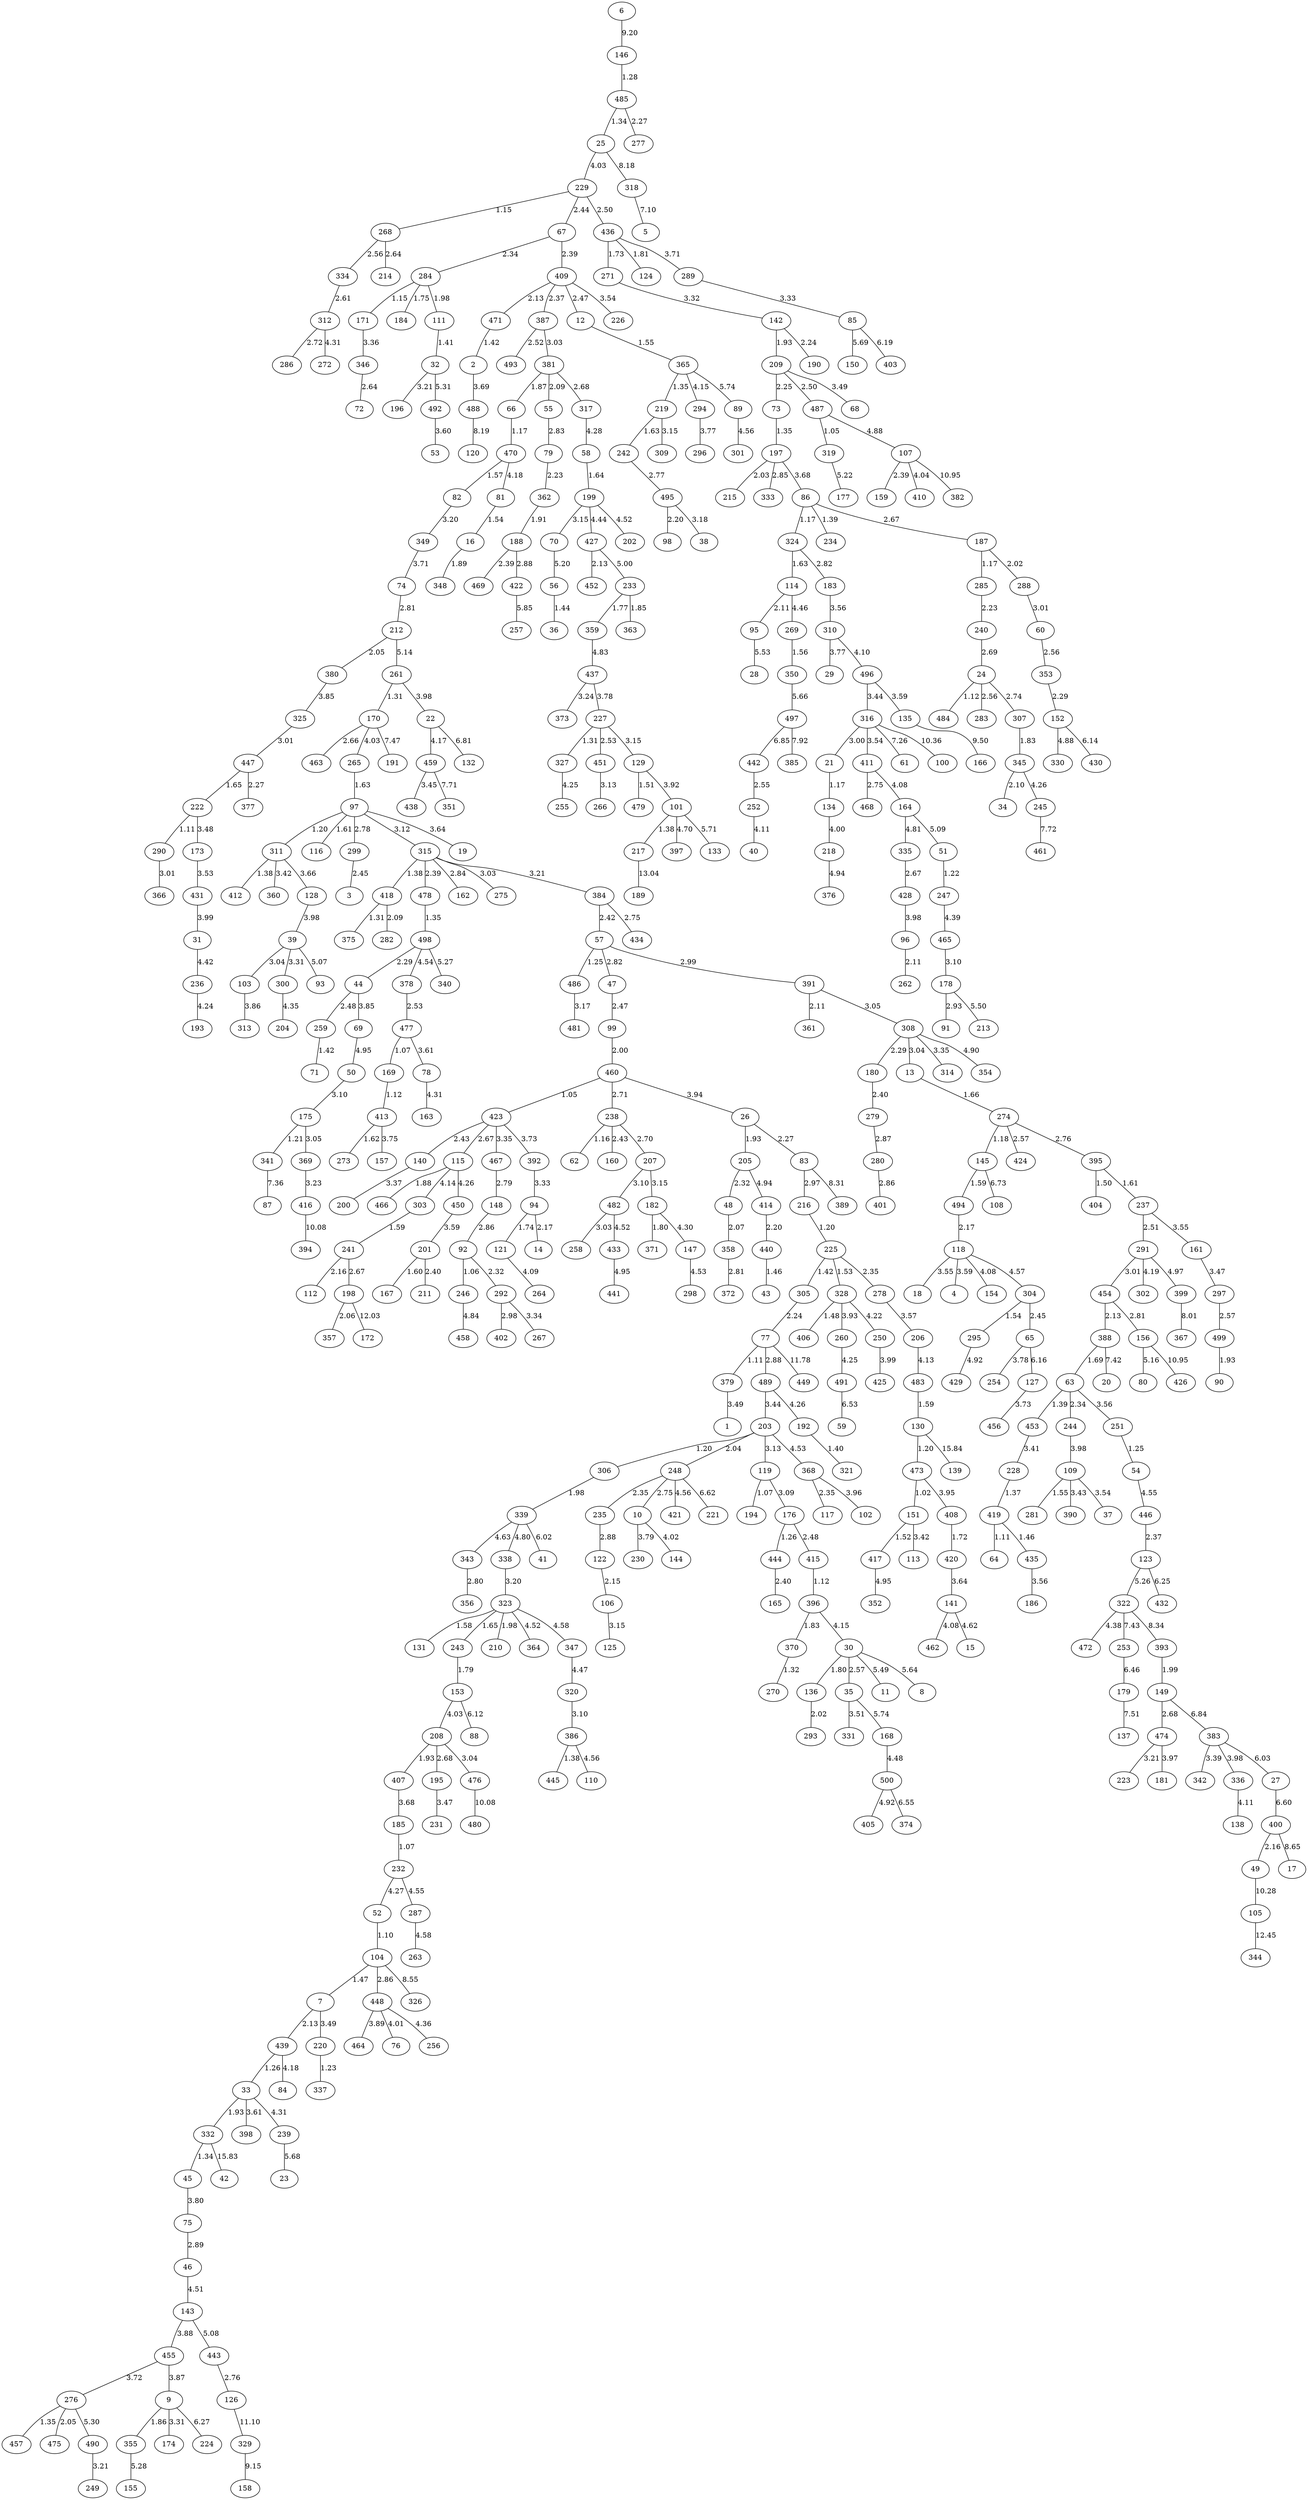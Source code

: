 graph {
6--146[label=9.20]
146--485[label=1.28]
485--25[label=1.34]
485--277[label=2.27]
25--229[label=4.03]
229--268[label=1.15]
229--67[label=2.44]
67--284[label=2.34]
284--171[label=1.15]
284--184[label=1.75]
284--111[label=1.98]
111--32[label=1.41]
67--409[label=2.39]
409--471[label=2.13]
471--2[label=1.42]
409--387[label=2.37]
409--12[label=2.47]
12--365[label=1.55]
365--219[label=1.35]
219--242[label=1.63]
229--436[label=2.50]
436--271[label=1.73]
436--124[label=1.81]
387--493[label=2.52]
268--334[label=2.56]
334--312[label=2.61]
268--214[label=2.64]
312--286[label=2.72]
242--495[label=2.77]
495--98[label=2.20]
387--381[label=3.03]
381--66[label=1.87]
66--470[label=1.17]
470--82[label=1.57]
381--55[label=2.09]
381--317[label=2.68]
55--79[label=2.83]
79--362[label=2.23]
362--188[label=1.91]
188--469[label=2.39]
188--422[label=2.88]
219--309[label=3.15]
495--38[label=3.18]
82--349[label=3.20]
32--196[label=3.21]
271--142[label=3.32]
142--209[label=1.93]
142--190[label=2.24]
209--73[label=2.25]
73--197[label=1.35]
197--215[label=2.03]
209--487[label=2.50]
487--319[label=1.05]
197--333[label=2.85]
171--346[label=3.36]
346--72[label=2.64]
209--68[label=3.49]
409--226[label=3.54]
197--86[label=3.68]
86--324[label=1.17]
86--234[label=1.39]
324--114[label=1.63]
114--95[label=2.11]
86--187[label=2.67]
187--285[label=1.17]
187--288[label=2.02]
285--240[label=2.23]
240--24[label=2.69]
24--484[label=1.12]
24--283[label=2.56]
24--307[label=2.74]
307--345[label=1.83]
345--34[label=2.10]
324--183[label=2.82]
288--60[label=3.01]
60--353[label=2.56]
353--152[label=2.29]
183--310[label=3.56]
2--488[label=3.69]
436--289[label=3.71]
289--85[label=3.33]
349--74[label=3.71]
74--212[label=2.81]
212--380[label=2.05]
310--29[label=3.77]
380--325[label=3.85]
325--447[label=3.01]
447--222[label=1.65]
222--290[label=1.11]
447--377[label=2.27]
290--366[label=3.01]
222--173[label=3.48]
173--431[label=3.53]
431--31[label=3.99]
310--496[label=4.10]
496--316[label=3.44]
316--21[label=3.00]
21--134[label=1.17]
316--411[label=3.54]
411--468[label=2.75]
496--135[label=3.59]
134--218[label=4.00]
411--164[label=4.08]
365--294[label=4.15]
294--296[label=3.77]
470--81[label=4.18]
81--16[label=1.54]
16--348[label=1.89]
345--245[label=4.26]
317--58[label=4.28]
58--199[label=1.64]
199--70[label=3.15]
312--272[label=4.31]
31--236[label=4.42]
236--193[label=4.24]
199--427[label=4.44]
427--452[label=2.13]
114--269[label=4.46]
269--350[label=1.56]
199--202[label=4.52]
164--335[label=4.81]
335--428[label=2.67]
428--96[label=3.98]
96--262[label=2.11]
152--330[label=4.88]
487--107[label=4.88]
107--159[label=2.39]
107--410[label=4.04]
218--376[label=4.94]
427--233[label=5.00]
233--359[label=1.77]
233--363[label=1.85]
359--437[label=4.83]
437--373[label=3.24]
437--227[label=3.78]
227--327[label=1.31]
227--451[label=2.53]
451--266[label=3.13]
227--129[label=3.15]
129--479[label=1.51]
129--101[label=3.92]
101--217[label=1.38]
327--255[label=4.25]
101--397[label=4.70]
164--51[label=5.09]
51--247[label=1.22]
247--465[label=4.39]
465--178[label=3.10]
178--91[label=2.93]
212--261[label=5.14]
261--170[label=1.31]
170--463[label=2.66]
261--22[label=3.98]
170--265[label=4.03]
265--97[label=1.63]
97--311[label=1.20]
311--412[label=1.38]
97--116[label=1.61]
97--299[label=2.78]
299--3[label=2.45]
97--315[label=3.12]
315--418[label=1.38]
418--375[label=1.31]
418--282[label=2.09]
315--478[label=2.39]
478--498[label=1.35]
498--44[label=2.29]
44--259[label=2.48]
259--71[label=1.42]
315--162[label=2.84]
315--275[label=3.03]
315--384[label=3.21]
384--57[label=2.42]
57--486[label=1.25]
384--434[label=2.75]
57--47[label=2.82]
47--99[label=2.47]
99--460[label=2.00]
460--423[label=1.05]
423--140[label=2.43]
423--115[label=2.67]
115--466[label=1.88]
460--238[label=2.71]
238--62[label=1.16]
238--160[label=2.43]
238--207[label=2.70]
57--391[label=2.99]
391--361[label=2.11]
391--308[label=3.05]
308--180[label=2.29]
180--279[label=2.40]
279--280[label=2.87]
280--401[label=2.86]
308--13[label=3.04]
13--274[label=1.66]
274--145[label=1.18]
145--494[label=1.59]
494--118[label=2.17]
274--424[label=2.57]
274--395[label=2.76]
395--404[label=1.50]
395--237[label=1.61]
237--291[label=2.51]
291--454[label=3.01]
454--388[label=2.13]
388--63[label=1.69]
63--453[label=1.39]
63--244[label=2.34]
454--156[label=2.81]
207--482[label=3.10]
482--258[label=3.03]
207--182[label=3.15]
182--371[label=1.80]
486--481[label=3.17]
423--467[label=3.35]
467--148[label=2.79]
148--92[label=2.86]
92--246[label=1.06]
92--292[label=2.32]
292--402[label=2.98]
292--267[label=3.34]
308--314[label=3.35]
140--200[label=3.37]
453--228[label=3.41]
228--419[label=1.37]
419--64[label=1.11]
419--435[label=1.46]
311--360[label=3.42]
237--161[label=3.55]
161--297[label=3.47]
297--499[label=2.57]
499--90[label=1.93]
118--18[label=3.55]
63--251[label=3.56]
251--54[label=1.25]
435--186[label=3.56]
118--4[label=3.59]
97--19[label=3.64]
311--128[label=3.66]
423--392[label=3.73]
392--94[label=3.33]
94--121[label=1.74]
94--14[label=2.17]
44--69[label=3.85]
460--26[label=3.94]
26--205[label=1.93]
26--83[label=2.27]
205--48[label=2.32]
48--358[label=2.07]
358--372[label=2.81]
83--216[label=2.97]
216--225[label=1.20]
225--305[label=1.42]
225--328[label=1.53]
328--406[label=1.48]
305--77[label=2.24]
77--379[label=1.11]
225--278[label=2.35]
77--489[label=2.88]
489--203[label=3.44]
203--306[label=1.20]
306--339[label=1.98]
203--248[label=2.04]
248--235[label=2.35]
248--10[label=2.75]
235--122[label=2.88]
122--106[label=2.15]
203--119[label=3.13]
119--194[label=1.07]
119--176[label=3.09]
176--444[label=1.26]
444--165[label=2.40]
176--415[label=2.48]
415--396[label=1.12]
396--370[label=1.83]
370--270[label=1.32]
106--125[label=3.15]
379--1[label=3.49]
278--206[label=3.57]
10--230[label=3.79]
328--260[label=3.93]
128--39[label=3.98]
39--103[label=3.04]
39--300[label=3.31]
103--313[label=3.86]
244--109[label=3.98]
109--281[label=1.55]
109--390[label=3.43]
109--37[label=3.54]
10--144[label=4.02]
118--154[label=4.08]
121--264[label=4.09]
206--483[label=4.13]
483--130[label=1.59]
130--473[label=1.20]
473--151[label=1.02]
151--417[label=1.52]
151--113[label=3.42]
473--408[label=3.95]
408--420[label=1.72]
420--141[label=3.64]
141--462[label=4.08]
115--303[label=4.14]
303--241[label=1.59]
241--112[label=2.16]
241--198[label=2.67]
198--357[label=2.06]
396--30[label=4.15]
30--136[label=1.80]
136--293[label=2.02]
30--35[label=2.57]
35--331[label=3.51]
22--459[label=4.17]
459--438[label=3.45]
291--302[label=4.19]
328--250[label=4.22]
250--425[label=3.99]
260--491[label=4.25]
489--192[label=4.26]
192--321[label=1.40]
115--450[label=4.26]
450--201[label=3.59]
201--167[label=1.60]
201--211[label=2.40]
182--147[label=4.30]
300--204[label=4.35]
482--433[label=4.52]
203--368[label=4.53]
368--117[label=2.35]
368--102[label=3.96]
147--298[label=4.53]
498--378[label=4.54]
378--477[label=2.53]
477--169[label=1.07]
169--413[label=1.12]
413--273[label=1.62]
477--78[label=3.61]
413--157[label=3.75]
78--163[label=4.31]
54--446[label=4.55]
446--123[label=2.37]
248--421[label=4.56]
118--304[label=4.57]
304--295[label=1.54]
304--65[label=2.45]
65--254[label=3.78]
141--15[label=4.62]
339--343[label=4.63]
343--356[label=2.80]
339--338[label=4.80]
338--323[label=3.20]
323--131[label=1.58]
323--243[label=1.65]
243--153[label=1.79]
323--210[label=1.98]
153--208[label=4.03]
208--407[label=1.93]
208--195[label=2.68]
208--476[label=3.04]
195--231[label=3.47]
407--185[label=3.68]
185--232[label=1.07]
232--52[label=4.27]
52--104[label=1.10]
104--7[label=1.47]
7--439[label=2.13]
439--33[label=1.26]
33--332[label=1.93]
332--45[label=1.34]
104--448[label=2.86]
7--220[label=3.49]
220--337[label=1.23]
33--398[label=3.61]
45--75[label=3.80]
75--46[label=2.89]
448--464[label=3.89]
448--76[label=4.01]
439--84[label=4.18]
33--239[label=4.31]
448--256[label=4.36]
46--143[label=4.51]
143--455[label=3.88]
455--276[label=3.72]
276--457[label=1.35]
276--475[label=2.05]
455--9[label=3.87]
9--355[label=1.86]
9--174[label=3.31]
323--364[label=4.52]
232--287[label=4.55]
323--347[label=4.58]
347--320[label=4.47]
320--386[label=3.10]
386--445[label=1.38]
386--110[label=4.56]
287--263[label=4.58]
246--458[label=4.84]
308--354[label=4.90]
295--429[label=4.92]
205--414[label=4.94]
414--440[label=2.20]
440--43[label=1.46]
433--441[label=4.95]
417--352[label=4.95]
69--50[label=4.95]
50--175[label=3.10]
175--341[label=1.21]
175--369[label=3.05]
369--416[label=3.23]
291--399[label=4.97]
39--93[label=5.07]
143--443[label=5.08]
443--126[label=2.76]
156--80[label=5.16]
70--56[label=5.20]
56--36[label=1.44]
319--177[label=5.22]
123--322[label=5.26]
322--472[label=4.38]
498--340[label=5.27]
355--155[label=5.28]
276--490[label=5.30]
490--249[label=3.21]
32--492[label=5.31]
492--53[label=3.60]
30--11[label=5.49]
178--213[label=5.50]
95--28[label=5.53]
30--8[label=5.64]
350--497[label=5.66]
239--23[label=5.68]
85--150[label=5.69]
101--133[label=5.71]
35--168[label=5.74]
168--500[label=4.48]
500--405[label=4.92]
365--89[label=5.74]
89--301[label=4.56]
422--257[label=5.85]
339--41[label=6.02]
153--88[label=6.12]
152--430[label=6.14]
65--127[label=6.16]
127--456[label=3.73]
85--403[label=6.19]
123--432[label=6.25]
9--224[label=6.27]
491--59[label=6.53]
500--374[label=6.55]
248--221[label=6.62]
145--108[label=6.73]
22--132[label=6.81]
497--442[label=6.85]
442--252[label=2.55]
252--40[label=4.11]
316--61[label=7.26]
341--87[label=7.36]
388--20[label=7.42]
322--253[label=7.43]
253--179[label=6.46]
170--191[label=7.47]
179--137[label=7.51]
459--351[label=7.71]
245--461[label=7.72]
497--385[label=7.92]
399--367[label=8.01]
25--318[label=8.18]
318--5[label=7.10]
488--120[label=8.19]
83--389[label=8.31]
322--393[label=8.34]
393--149[label=1.99]
149--474[label=2.68]
474--223[label=3.21]
474--181[label=3.97]
149--383[label=6.84]
383--342[label=3.39]
383--336[label=3.98]
336--138[label=4.11]
383--27[label=6.03]
27--400[label=6.60]
400--49[label=2.16]
104--326[label=8.55]
400--17[label=8.65]
135--166[label=9.50]
416--394[label=10.08]
476--480[label=10.08]
49--105[label=10.28]
316--100[label=10.36]
156--426[label=10.95]
107--382[label=10.95]
126--329[label=11.10]
329--158[label=9.15]
77--449[label=11.78]
198--172[label=12.03]
105--344[label=12.45]
217--189[label=13.04]
332--42[label=15.83]
130--139[label=15.84]
}

